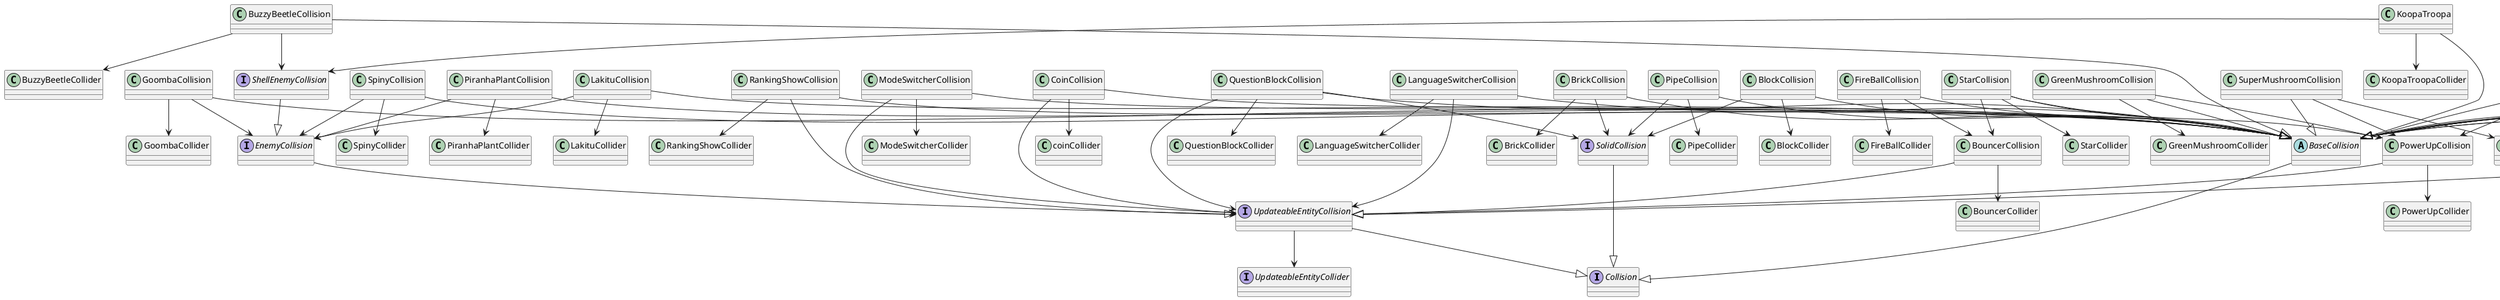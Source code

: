 @startuml

interface Collision
interface SolidCollision
interface UpdateableEntityCollision
interface UpdateableEntityCollider
interface ShellEnemyCollision
interface EnemyCollision

abstract BaseCollision


'Dentro de collisions
BaseCollision --|> Collision

CoinCollision --|> BaseCollision 
CoinCollision --> UpdateableEntityCollision
CoinCollision --> coinCollider

FlagPoleCollision --|> BaseCollision
FlagPoleCollision --> FlagPoleCollider

LanguageSwitcherCollision --|> BaseCollision
LanguageSwitcherCollision --> UpdateableEntityCollision
LanguageSwitcherCollision --> LanguageSwitcherCollider

ModeSwitcherCollision --|> BaseCollision
ModeSwitcherCollision --> UpdateableEntityCollision
ModeSwitcherCollision --> ModeSwitcherCollider

RankingShowCollision --|> BaseCollision 
RankingShowCollision --> UpdateableEntityCollision
RankingShowCollision --> RankingShowCollider

'Dentro de invisibles

DelaterCollision --|> BaseCollision
DelaterCollision --> DelaterCollider

EmptyBlockCollision --|> BaseCollision
EmptyBlockCollision --> EmptyBlockCollider

LevelEndCollision --|> BaseCollision
LevelEndCollision --> LevelEndCollider

LoaderCollision --|> BaseCollision
LoaderCollision --> LoaderCollider

ScreenBorderCollision --|> BaseCollision
ScreenBorderCollision --> ScreenBorderCollider

ScreenDisplamentCollision --|> BaseCollision
ScreenDisplamentCollision --> ScreenBorderCollider

UnloaderCollision --|> BaseCollision
UnloaderCollision --> GraphicUnloaderCollider

'Dentro de Solids

BlockCollision --|> BaseCollision 
BlockCollision --> SolidCollision
BlockCollision --> BlockCollider

BrickCollision --|> BaseCollision 
BrickCollision --> SolidCollision
BrickCollision --> BrickCollider

PipeCollision --|> BaseCollision 
PipeCollision --> SolidCollision
PipeCollision --> PipeCollider

QuestionBlockCollision --|> BaseCollision 
QuestionBlockCollision --> SolidCollision
QuestionBlockCollision --> UpdateableEntityCollision
QuestionBlockCollision --> QuestionBlockCollider

SolidCollision --|> Collision


'Dentro de Updeteables

BouncerCollision --|> UpdateableEntityCollision
BouncerCollision --> BouncerCollider

FireBallCollision --|> BaseCollision
FireBallCollision --> BouncerCollision
FireBallCollision --> FireBallCollider

UpdateableEntityCollision --|> Collision
UpdateableEntityCollision --> UpdateableEntityCollider

' Dentro de enemigos

BuzzyBeetleCollision --|> BaseCollision
BuzzyBeetleCollision --> ShellEnemyCollision
BuzzyBeetleCollision --> BuzzyBeetleCollider

EnemyCollision --|> UpdateableEntityCollision

GoombaCollision --|> BaseCollision 
GoombaCollision --> EnemyCollision
GoombaCollision --> GoombaCollider

KoopaTroopa --|> BaseCollision
KoopaTroopa --> ShellEnemyCollision
KoopaTroopa --> KoopaTroopaCollider

LakituCollision --|> BaseCollision 
LakituCollision --> EnemyCollision
LakituCollision --> LakituCollider

PiranhaPlantCollision --|> BaseCollision
PiranhaPlantCollision --> EnemyCollision
PiranhaPlantCollision --> PiranhaPlantCollider

ShellEnemyCollision --|> EnemyCollision

SpinyCollision --|> BaseCollision
SpinyCollision --> EnemyCollision
SpinyCollision --> SpinyCollider

'Dentro de Mario

DefaultMarioCollision --|> BaseCollision
DefaultMarioCollision --> MarioCollision
DefaultMarioCollision --> MarioCollider

FireMarioCollision --|> SuperMarioCollision

InvulnerableCollision --|> BaseCollision
InvulnerableCollision --> MarioCollision
InvulnerableCollision --> MarioCollider

MarioCollision --|> UpdateableEntityCollision
MarioCollision --> MarioCollider

StarMarioCollision --|> BaseCollision
StarMarioCollision --> MarioCollision
StarMarioCollision --> MarioCollider

SuperMarioCollision --|> BaseCollision 
SuperMarioCollision --> MarioCollision
SuperMarioCollision --> MarioCollider

'Dentro de PowerUp

FireFlowerCollision --|> BaseCollision
FireFlowerCollision --> PowerUpCollision
FireFlowerCollision --> FireFlowerCollider

GreenMushroomCollision --|> BaseCollision
GreenMushroomCollision --> PowerUpCollision
GreenMushroomCollision --> GreenMushroomCollider

PowerUpCollision --|> UpdateableEntityCollision
PowerUpCollision --> PowerUpCollider

StarCollision --|> BaseCollision
StarCollision --> PowerUpCollision
StarCollision --> BouncerCollision
StarCollision --> StarCollider

SuperMushroomCollision --|> BaseCollision
SuperMushroomCollision --> PowerUpCollision
SuperMushroomCollision --> SuperMarioCollider
@enduml